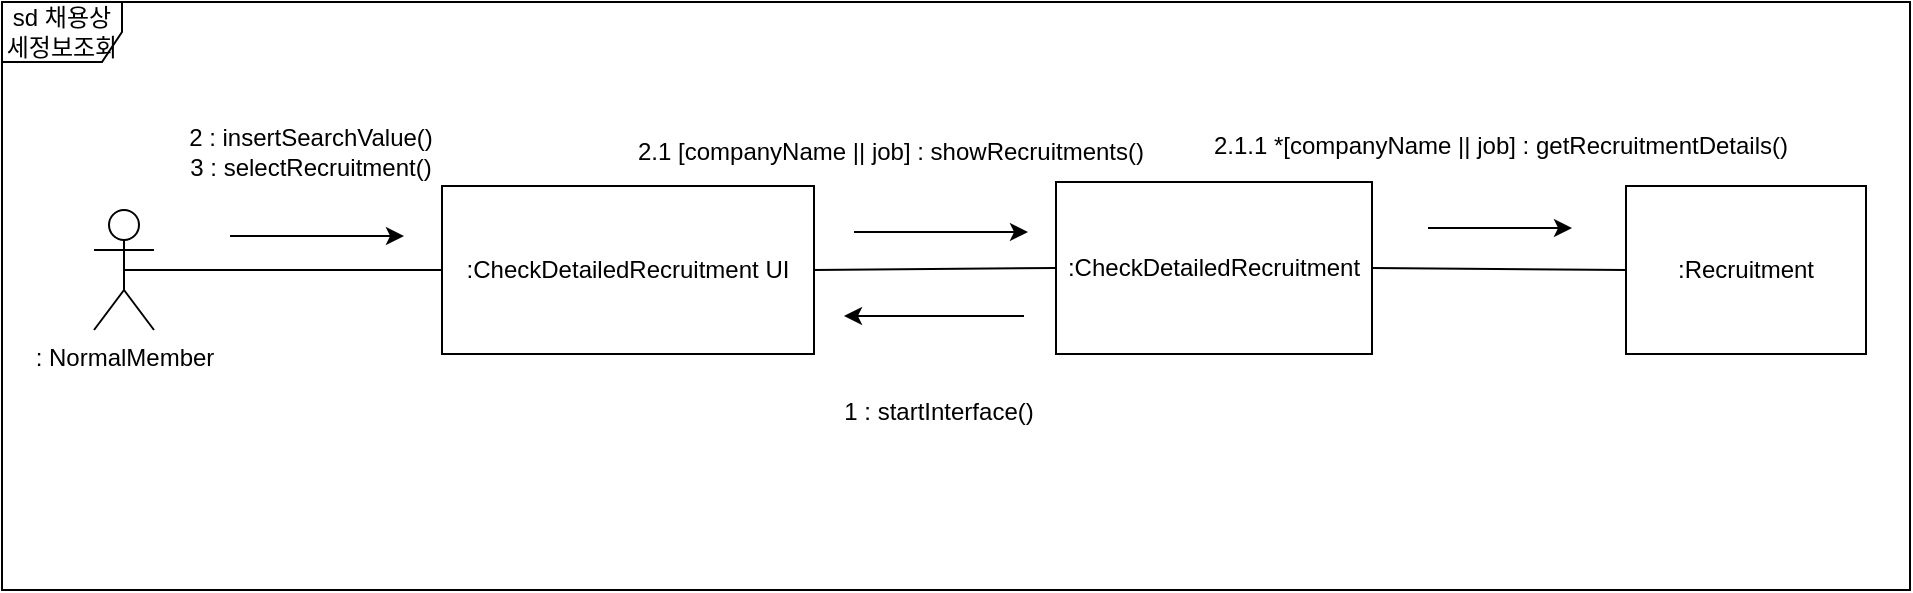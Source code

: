 <mxfile version="21.2.9" type="device">
  <diagram id="T815P6-326GQ2lns1X6j" name="페이지-2">
    <mxGraphModel dx="868" dy="312" grid="0" gridSize="10" guides="1" tooltips="1" connect="1" arrows="1" fold="1" page="0" pageScale="1" pageWidth="827" pageHeight="1169" math="0" shadow="0">
      <root>
        <mxCell id="0" />
        <mxCell id="1" parent="0" />
        <mxCell id="zvBkrl2XRBxhGwxwOTIy-1" value=":Recruitment" style="rounded=0;whiteSpace=wrap;html=1;" parent="1" vertex="1">
          <mxGeometry x="1357" y="654" width="120" height="84" as="geometry" />
        </mxCell>
        <mxCell id="zvBkrl2XRBxhGwxwOTIy-2" value=":CheckDetailedRecruitment" style="rounded=0;whiteSpace=wrap;html=1;" parent="1" vertex="1">
          <mxGeometry x="1072" y="652" width="158" height="86" as="geometry" />
        </mxCell>
        <mxCell id="zvBkrl2XRBxhGwxwOTIy-3" value=":CheckDetailedRecruitment UI" style="rounded=0;whiteSpace=wrap;html=1;" parent="1" vertex="1">
          <mxGeometry x="765" y="654" width="186" height="84" as="geometry" />
        </mxCell>
        <mxCell id="zvBkrl2XRBxhGwxwOTIy-4" value=": NormalMember" style="shape=umlActor;verticalLabelPosition=bottom;verticalAlign=top;html=1;outlineConnect=0;" parent="1" vertex="1">
          <mxGeometry x="591" y="666" width="30" height="60" as="geometry" />
        </mxCell>
        <mxCell id="zvBkrl2XRBxhGwxwOTIy-5" value="" style="endArrow=none;html=1;rounded=0;entryX=0;entryY=0.5;entryDx=0;entryDy=0;exitX=0.5;exitY=0.5;exitDx=0;exitDy=0;exitPerimeter=0;" parent="1" source="zvBkrl2XRBxhGwxwOTIy-4" target="zvBkrl2XRBxhGwxwOTIy-3" edge="1">
          <mxGeometry width="50" height="50" relative="1" as="geometry">
            <mxPoint x="1086" y="804" as="sourcePoint" />
            <mxPoint x="1136" y="754" as="targetPoint" />
          </mxGeometry>
        </mxCell>
        <mxCell id="zvBkrl2XRBxhGwxwOTIy-6" value="" style="endArrow=none;html=1;rounded=0;entryX=1;entryY=0.5;entryDx=0;entryDy=0;exitX=0;exitY=0.5;exitDx=0;exitDy=0;" parent="1" source="zvBkrl2XRBxhGwxwOTIy-2" target="zvBkrl2XRBxhGwxwOTIy-3" edge="1">
          <mxGeometry width="50" height="50" relative="1" as="geometry">
            <mxPoint x="1096" y="814" as="sourcePoint" />
            <mxPoint x="1146" y="764" as="targetPoint" />
          </mxGeometry>
        </mxCell>
        <mxCell id="zvBkrl2XRBxhGwxwOTIy-7" value="" style="endArrow=none;html=1;rounded=0;entryX=1;entryY=0.5;entryDx=0;entryDy=0;exitX=0;exitY=0.5;exitDx=0;exitDy=0;" parent="1" source="zvBkrl2XRBxhGwxwOTIy-1" target="zvBkrl2XRBxhGwxwOTIy-2" edge="1">
          <mxGeometry width="50" height="50" relative="1" as="geometry">
            <mxPoint x="1106" y="824" as="sourcePoint" />
            <mxPoint x="1156" y="774" as="targetPoint" />
          </mxGeometry>
        </mxCell>
        <mxCell id="zvBkrl2XRBxhGwxwOTIy-8" value="" style="endArrow=classic;html=1;rounded=0;" parent="1" edge="1">
          <mxGeometry width="50" height="50" relative="1" as="geometry">
            <mxPoint x="1258" y="675" as="sourcePoint" />
            <mxPoint x="1330" y="675" as="targetPoint" />
          </mxGeometry>
        </mxCell>
        <mxCell id="zvBkrl2XRBxhGwxwOTIy-9" value="2.1.1 *[companyName || job] : getRecruitmentDetails()" style="text;html=1;align=center;verticalAlign=middle;resizable=0;points=[];autosize=1;strokeColor=none;fillColor=none;" parent="1" vertex="1">
          <mxGeometry x="1141" y="621" width="305" height="26" as="geometry" />
        </mxCell>
        <mxCell id="zvBkrl2XRBxhGwxwOTIy-10" value="" style="endArrow=classic;html=1;rounded=0;" parent="1" edge="1">
          <mxGeometry width="50" height="50" relative="1" as="geometry">
            <mxPoint x="1056" y="719" as="sourcePoint" />
            <mxPoint x="966" y="719" as="targetPoint" />
          </mxGeometry>
        </mxCell>
        <mxCell id="zvBkrl2XRBxhGwxwOTIy-11" value="1 : startInterface()" style="text;html=1;align=center;verticalAlign=middle;resizable=0;points=[];autosize=1;strokeColor=none;fillColor=none;" parent="1" vertex="1">
          <mxGeometry x="956" y="754" width="113" height="26" as="geometry" />
        </mxCell>
        <mxCell id="sXbvcJ66e8LvNszSzOTg-1" value="" style="endArrow=classic;html=1;rounded=0;" edge="1" parent="1">
          <mxGeometry width="50" height="50" relative="1" as="geometry">
            <mxPoint x="971" y="677" as="sourcePoint" />
            <mxPoint x="1058" y="677" as="targetPoint" />
          </mxGeometry>
        </mxCell>
        <mxCell id="sXbvcJ66e8LvNszSzOTg-2" value="" style="endArrow=classic;html=1;rounded=0;" edge="1" parent="1">
          <mxGeometry width="50" height="50" relative="1" as="geometry">
            <mxPoint x="659" y="679" as="sourcePoint" />
            <mxPoint x="746" y="679" as="targetPoint" />
          </mxGeometry>
        </mxCell>
        <mxCell id="sXbvcJ66e8LvNszSzOTg-6" value="2 : insertSearchValue()&lt;br&gt;3 : selectRecruitment()" style="text;html=1;align=center;verticalAlign=middle;resizable=0;points=[];autosize=1;strokeColor=none;fillColor=none;" vertex="1" parent="1">
          <mxGeometry x="629" y="617" width="140" height="40" as="geometry" />
        </mxCell>
        <mxCell id="sXbvcJ66e8LvNszSzOTg-7" value="2.1 [companyName || job] : showRecruitments()" style="text;html=1;align=center;verticalAlign=middle;resizable=0;points=[];autosize=1;strokeColor=none;fillColor=none;" vertex="1" parent="1">
          <mxGeometry x="853" y="624" width="271" height="26" as="geometry" />
        </mxCell>
        <mxCell id="sXbvcJ66e8LvNszSzOTg-8" value="sd 채용상세정보조회" style="shape=umlFrame;whiteSpace=wrap;html=1;pointerEvents=0;" vertex="1" parent="1">
          <mxGeometry x="545" y="562" width="954" height="294" as="geometry" />
        </mxCell>
      </root>
    </mxGraphModel>
  </diagram>
</mxfile>

